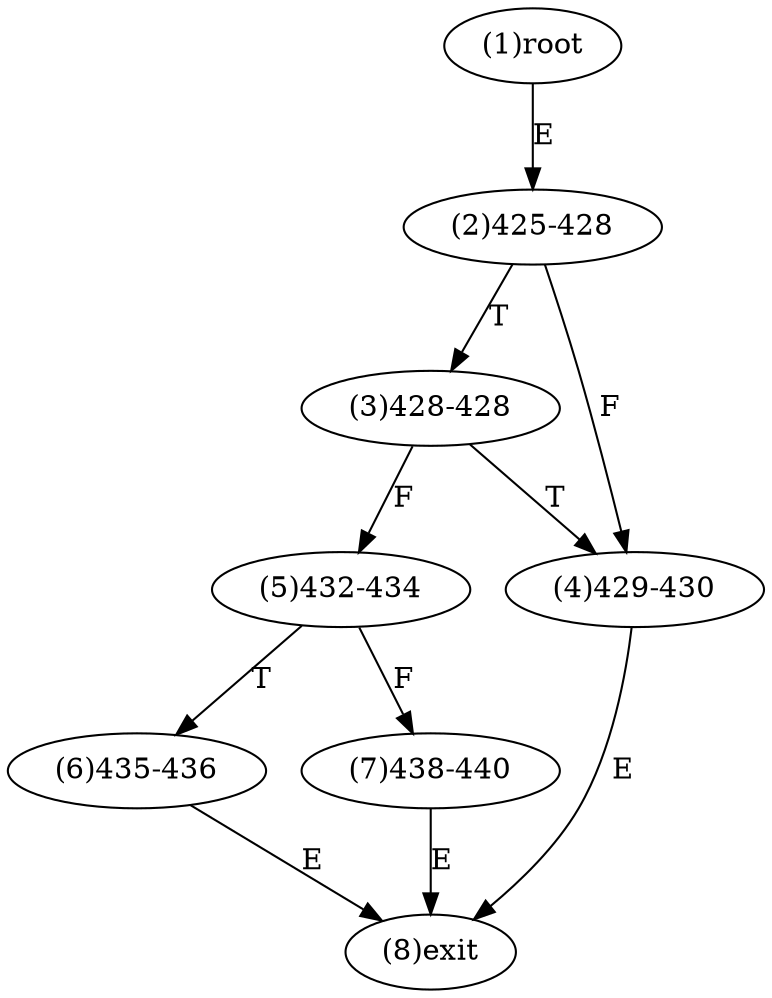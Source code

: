 digraph "" { 
1[ label="(1)root"];
2[ label="(2)425-428"];
3[ label="(3)428-428"];
4[ label="(4)429-430"];
5[ label="(5)432-434"];
6[ label="(6)435-436"];
7[ label="(7)438-440"];
8[ label="(8)exit"];
1->2[ label="E"];
2->4[ label="F"];
2->3[ label="T"];
3->5[ label="F"];
3->4[ label="T"];
4->8[ label="E"];
5->7[ label="F"];
5->6[ label="T"];
6->8[ label="E"];
7->8[ label="E"];
}
